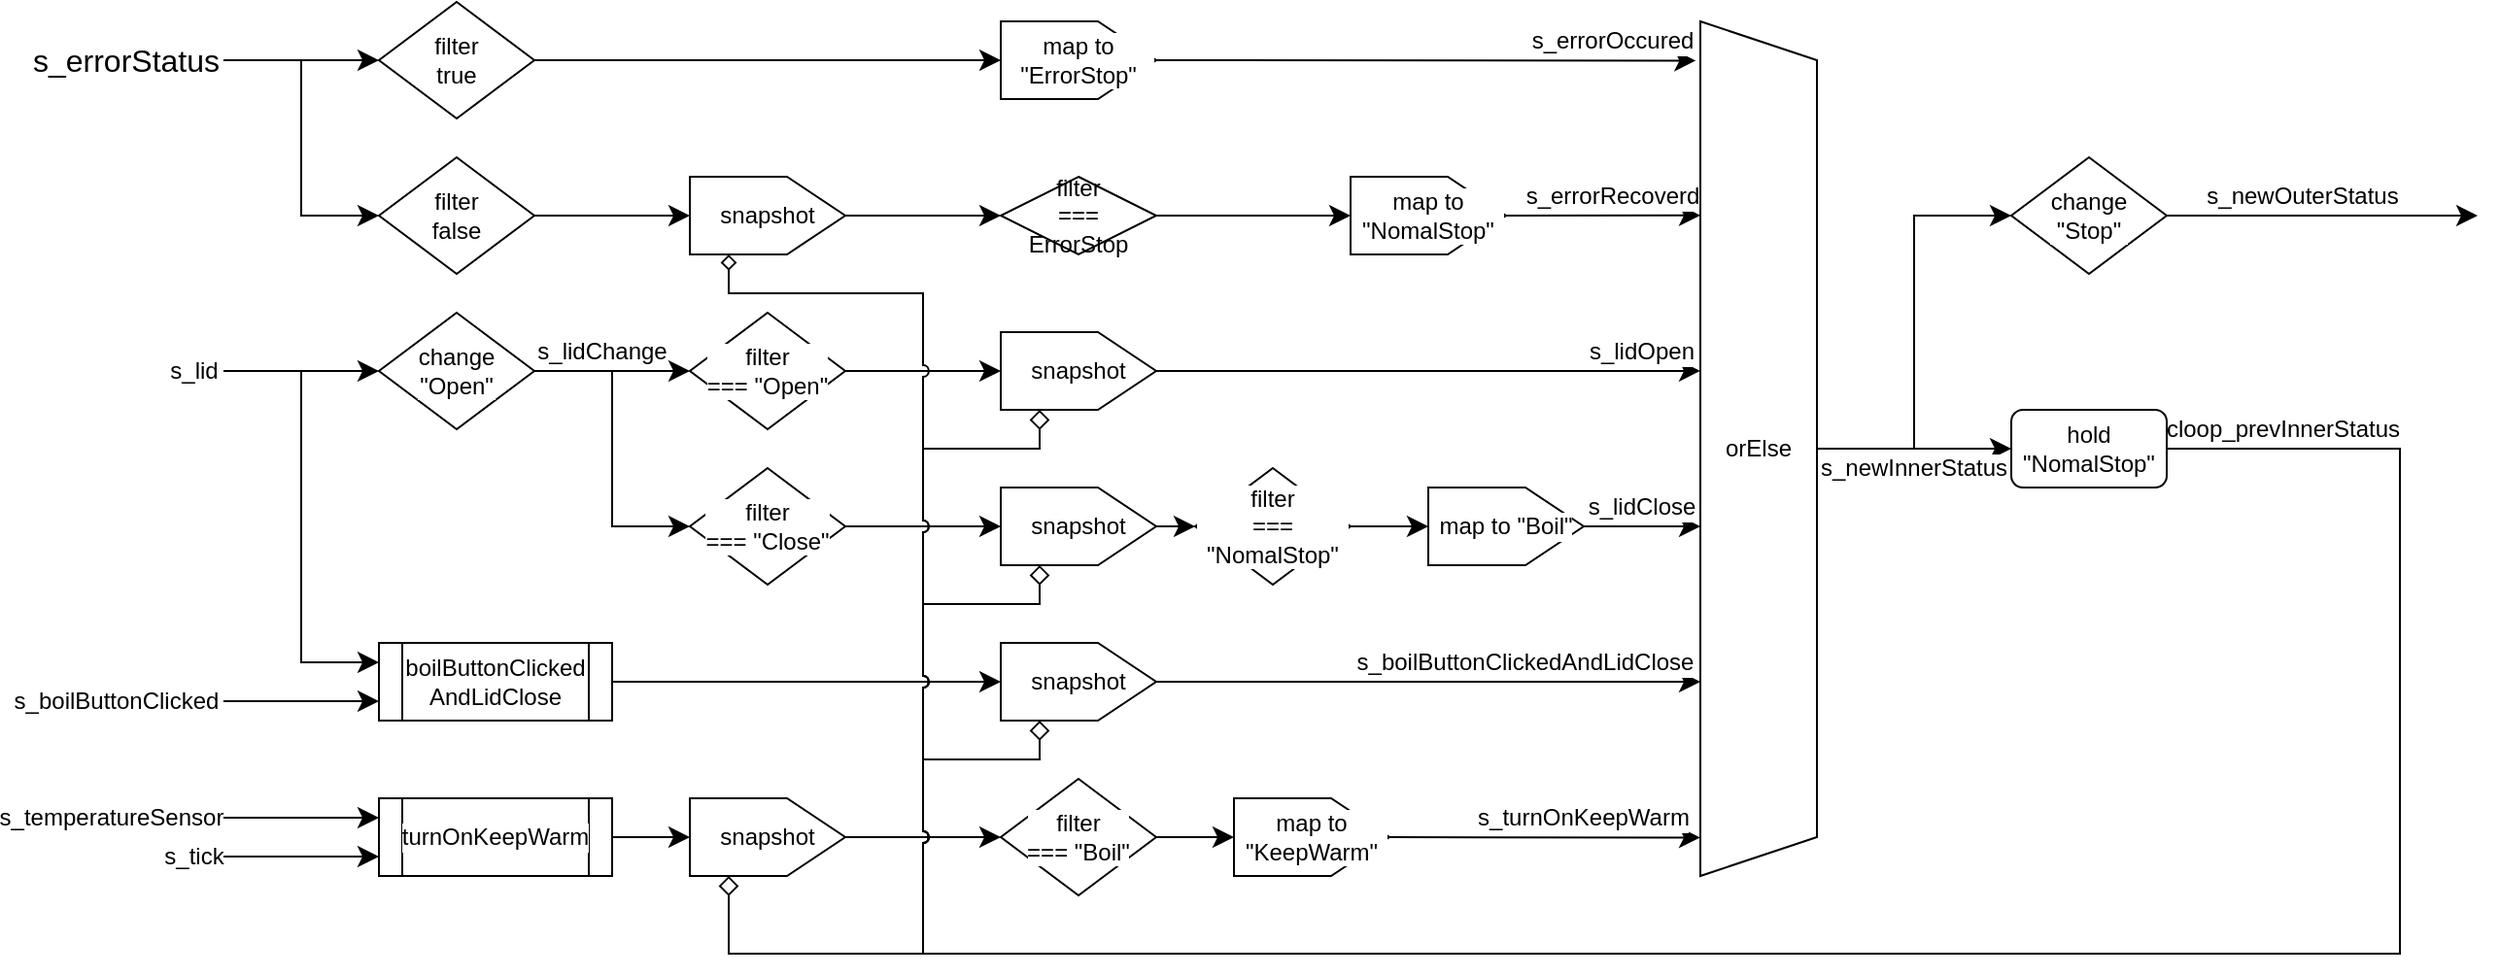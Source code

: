 <mxfile version="24.7.8">
  <diagram id="bthfR-QZZWKckr_qiz-K" name="ページ1">
    <mxGraphModel dx="934" dy="540" grid="1" gridSize="10" guides="1" tooltips="1" connect="1" arrows="1" fold="1" page="0" pageScale="1" pageWidth="827" pageHeight="1169" math="0" shadow="0">
      <root>
        <mxCell id="0" />
        <mxCell id="1" parent="0" />
        <mxCell id="_3cN7PDQA2UiOsI0GqxQ-3" style="edgeStyle=none;curved=0;rounded=0;orthogonalLoop=1;jettySize=auto;html=1;entryX=0;entryY=0.5;entryDx=0;entryDy=0;fontSize=12;startSize=8;endSize=8;jumpStyle=arc;" parent="1" source="_3cN7PDQA2UiOsI0GqxQ-1" target="_3cN7PDQA2UiOsI0GqxQ-2" edge="1">
          <mxGeometry relative="1" as="geometry" />
        </mxCell>
        <mxCell id="_3cN7PDQA2UiOsI0GqxQ-10" style="edgeStyle=none;shape=connector;curved=0;rounded=0;jumpStyle=arc;orthogonalLoop=1;jettySize=auto;html=1;entryX=0;entryY=0.5;entryDx=0;entryDy=0;strokeColor=default;align=center;verticalAlign=middle;fontFamily=Helvetica;fontSize=12;fontColor=default;labelBackgroundColor=default;startSize=8;endArrow=classic;endSize=8;" parent="1" source="_3cN7PDQA2UiOsI0GqxQ-1" target="_3cN7PDQA2UiOsI0GqxQ-9" edge="1">
          <mxGeometry relative="1" as="geometry">
            <Array as="points">
              <mxPoint x="160" y="140" />
              <mxPoint x="160" y="220" />
            </Array>
          </mxGeometry>
        </mxCell>
        <mxCell id="_3cN7PDQA2UiOsI0GqxQ-1" value="s_errorStatus" style="text;html=1;align=center;verticalAlign=middle;whiteSpace=wrap;rounded=0;fontSize=16;" parent="1" vertex="1">
          <mxGeometry x="20" y="130" width="100" height="20" as="geometry" />
        </mxCell>
        <mxCell id="_3cN7PDQA2UiOsI0GqxQ-5" style="edgeStyle=none;shape=connector;curved=0;rounded=0;jumpStyle=arc;orthogonalLoop=1;jettySize=auto;html=1;entryX=0.5;entryY=0;entryDx=0;entryDy=0;strokeColor=default;align=center;verticalAlign=middle;fontFamily=Helvetica;fontSize=12;fontColor=default;labelBackgroundColor=default;startSize=8;endArrow=classic;endSize=8;" parent="1" source="_3cN7PDQA2UiOsI0GqxQ-2" target="_3cN7PDQA2UiOsI0GqxQ-4" edge="1">
          <mxGeometry relative="1" as="geometry" />
        </mxCell>
        <mxCell id="_3cN7PDQA2UiOsI0GqxQ-2" value="filter&lt;div&gt;true&lt;/div&gt;" style="rhombus;whiteSpace=wrap;html=1;" parent="1" vertex="1">
          <mxGeometry x="200" y="110" width="80" height="60" as="geometry" />
        </mxCell>
        <mxCell id="_3cN7PDQA2UiOsI0GqxQ-7" style="edgeStyle=none;shape=connector;curved=0;rounded=0;jumpStyle=arc;orthogonalLoop=1;jettySize=auto;html=1;strokeColor=default;align=center;verticalAlign=middle;fontFamily=Helvetica;fontSize=12;fontColor=default;labelBackgroundColor=default;startSize=8;endArrow=classic;endSize=8;entryX=0.046;entryY=1.039;entryDx=0;entryDy=0;entryPerimeter=0;" parent="1" source="_3cN7PDQA2UiOsI0GqxQ-4" target="_3cN7PDQA2UiOsI0GqxQ-56" edge="1">
          <mxGeometry relative="1" as="geometry">
            <mxPoint x="870.741" y="140" as="targetPoint" />
          </mxGeometry>
        </mxCell>
        <mxCell id="_3cN7PDQA2UiOsI0GqxQ-4" value="map to &quot;ErrorStop&quot;" style="shape=offPageConnector;whiteSpace=wrap;html=1;fontFamily=Helvetica;fontSize=12;fontColor=default;labelBackgroundColor=default;direction=north;" parent="1" vertex="1">
          <mxGeometry x="520" y="120" width="80" height="40" as="geometry" />
        </mxCell>
        <mxCell id="_3cN7PDQA2UiOsI0GqxQ-6" value="s_errorOccured" style="text;html=1;align=center;verticalAlign=middle;whiteSpace=wrap;rounded=0;fontSize=12;fontFamily=Helvetica;fontColor=default;labelBackgroundColor=default;" parent="1" vertex="1">
          <mxGeometry x="790" y="120" width="90" height="20" as="geometry" />
        </mxCell>
        <mxCell id="_3cN7PDQA2UiOsI0GqxQ-12" style="edgeStyle=none;shape=connector;curved=0;rounded=0;jumpStyle=arc;orthogonalLoop=1;jettySize=auto;html=1;entryX=0.5;entryY=0;entryDx=0;entryDy=0;strokeColor=default;align=center;verticalAlign=middle;fontFamily=Helvetica;fontSize=12;fontColor=default;labelBackgroundColor=default;startSize=8;endArrow=classic;endSize=8;" parent="1" source="_3cN7PDQA2UiOsI0GqxQ-9" target="_3cN7PDQA2UiOsI0GqxQ-11" edge="1">
          <mxGeometry relative="1" as="geometry" />
        </mxCell>
        <mxCell id="_3cN7PDQA2UiOsI0GqxQ-9" value="filter&lt;div&gt;false&lt;/div&gt;" style="rhombus;whiteSpace=wrap;html=1;fontFamily=Helvetica;fontSize=12;fontColor=default;labelBackgroundColor=default;" parent="1" vertex="1">
          <mxGeometry x="200" y="190" width="80" height="60" as="geometry" />
        </mxCell>
        <mxCell id="_3cN7PDQA2UiOsI0GqxQ-14" style="edgeStyle=none;shape=connector;curved=0;rounded=0;jumpStyle=arc;orthogonalLoop=1;jettySize=auto;html=1;entryX=0;entryY=0.5;entryDx=0;entryDy=0;strokeColor=default;align=center;verticalAlign=middle;fontFamily=Helvetica;fontSize=12;fontColor=default;labelBackgroundColor=default;startSize=8;endArrow=classic;endSize=8;" parent="1" source="_3cN7PDQA2UiOsI0GqxQ-11" target="_3cN7PDQA2UiOsI0GqxQ-13" edge="1">
          <mxGeometry relative="1" as="geometry" />
        </mxCell>
        <mxCell id="_3cN7PDQA2UiOsI0GqxQ-11" value="snapshot" style="shape=offPageConnector;whiteSpace=wrap;html=1;fontFamily=Helvetica;fontSize=12;fontColor=default;labelBackgroundColor=default;direction=north;" parent="1" vertex="1">
          <mxGeometry x="360" y="200" width="80" height="40" as="geometry" />
        </mxCell>
        <mxCell id="_3cN7PDQA2UiOsI0GqxQ-16" style="edgeStyle=none;shape=connector;curved=0;rounded=0;jumpStyle=arc;orthogonalLoop=1;jettySize=auto;html=1;entryX=0.5;entryY=0;entryDx=0;entryDy=0;strokeColor=default;align=center;verticalAlign=middle;fontFamily=Helvetica;fontSize=12;fontColor=default;labelBackgroundColor=default;startSize=8;endArrow=classic;endSize=8;" parent="1" source="_3cN7PDQA2UiOsI0GqxQ-13" target="_3cN7PDQA2UiOsI0GqxQ-15" edge="1">
          <mxGeometry relative="1" as="geometry" />
        </mxCell>
        <mxCell id="_3cN7PDQA2UiOsI0GqxQ-13" value="filter&lt;div&gt;===&lt;div&gt;ErrorStop&lt;/div&gt;&lt;/div&gt;" style="rhombus;whiteSpace=wrap;html=1;" parent="1" vertex="1">
          <mxGeometry x="520" y="200" width="80" height="40" as="geometry" />
        </mxCell>
        <mxCell id="_3cN7PDQA2UiOsI0GqxQ-18" style="edgeStyle=none;shape=connector;curved=0;rounded=0;jumpStyle=arc;orthogonalLoop=1;jettySize=auto;html=1;strokeColor=default;align=center;verticalAlign=middle;fontFamily=Helvetica;fontSize=12;fontColor=default;labelBackgroundColor=default;startSize=8;endArrow=classic;endSize=8;entryX=0.227;entryY=1;entryDx=0;entryDy=0;entryPerimeter=0;" parent="1" source="_3cN7PDQA2UiOsI0GqxQ-15" target="_3cN7PDQA2UiOsI0GqxQ-56" edge="1">
          <mxGeometry relative="1" as="geometry">
            <mxPoint x="870" y="220" as="targetPoint" />
          </mxGeometry>
        </mxCell>
        <mxCell id="_3cN7PDQA2UiOsI0GqxQ-15" value="map to &quot;NomalStop&quot;" style="shape=offPageConnector;whiteSpace=wrap;html=1;fontFamily=Helvetica;fontSize=12;fontColor=default;labelBackgroundColor=default;direction=north;" parent="1" vertex="1">
          <mxGeometry x="700" y="200" width="80" height="40" as="geometry" />
        </mxCell>
        <mxCell id="_3cN7PDQA2UiOsI0GqxQ-17" value="s_errorRecoverd" style="text;html=1;align=center;verticalAlign=middle;whiteSpace=wrap;rounded=0;fontSize=12;fontFamily=Helvetica;fontColor=default;labelBackgroundColor=default;" parent="1" vertex="1">
          <mxGeometry x="790" y="200" width="90" height="20" as="geometry" />
        </mxCell>
        <mxCell id="_3cN7PDQA2UiOsI0GqxQ-22" style="edgeStyle=none;shape=connector;curved=0;rounded=0;jumpStyle=arc;orthogonalLoop=1;jettySize=auto;html=1;entryX=0;entryY=0.5;entryDx=0;entryDy=0;strokeColor=default;align=center;verticalAlign=middle;fontFamily=Helvetica;fontSize=12;fontColor=default;labelBackgroundColor=default;startSize=8;endArrow=classic;endSize=8;" parent="1" source="_3cN7PDQA2UiOsI0GqxQ-19" target="_3cN7PDQA2UiOsI0GqxQ-21" edge="1">
          <mxGeometry relative="1" as="geometry" />
        </mxCell>
        <mxCell id="_3cN7PDQA2UiOsI0GqxQ-41" style="edgeStyle=none;shape=connector;curved=0;rounded=0;jumpStyle=arc;orthogonalLoop=1;jettySize=auto;html=1;entryX=0;entryY=0.25;entryDx=0;entryDy=0;strokeColor=default;align=center;verticalAlign=middle;fontFamily=Helvetica;fontSize=12;fontColor=default;labelBackgroundColor=default;startSize=8;endArrow=classic;endSize=8;" parent="1" source="_3cN7PDQA2UiOsI0GqxQ-19" target="_3cN7PDQA2UiOsI0GqxQ-38" edge="1">
          <mxGeometry relative="1" as="geometry">
            <Array as="points">
              <mxPoint x="160" y="300" />
              <mxPoint x="160" y="450" />
            </Array>
          </mxGeometry>
        </mxCell>
        <mxCell id="_3cN7PDQA2UiOsI0GqxQ-19" value="s_lid" style="text;html=1;align=center;verticalAlign=middle;whiteSpace=wrap;rounded=0;fontSize=12;fontFamily=Helvetica;fontColor=default;labelBackgroundColor=default;" parent="1" vertex="1">
          <mxGeometry x="90" y="290" width="30" height="20" as="geometry" />
        </mxCell>
        <mxCell id="_3cN7PDQA2UiOsI0GqxQ-24" style="edgeStyle=none;shape=connector;curved=0;rounded=0;jumpStyle=arc;orthogonalLoop=1;jettySize=auto;html=1;exitX=1;exitY=0.5;exitDx=0;exitDy=0;strokeColor=default;align=center;verticalAlign=middle;fontFamily=Helvetica;fontSize=12;fontColor=default;labelBackgroundColor=default;startSize=8;endArrow=classic;endSize=8;entryX=0;entryY=0.5;entryDx=0;entryDy=0;" parent="1" source="_3cN7PDQA2UiOsI0GqxQ-21" target="_3cN7PDQA2UiOsI0GqxQ-25" edge="1">
          <mxGeometry relative="1" as="geometry">
            <mxPoint x="360" y="300" as="targetPoint" />
          </mxGeometry>
        </mxCell>
        <mxCell id="_3cN7PDQA2UiOsI0GqxQ-31" style="edgeStyle=none;shape=connector;curved=0;rounded=0;jumpStyle=arc;orthogonalLoop=1;jettySize=auto;html=1;entryX=0;entryY=0.5;entryDx=0;entryDy=0;strokeColor=default;align=center;verticalAlign=middle;fontFamily=Helvetica;fontSize=12;fontColor=default;labelBackgroundColor=default;startSize=8;endArrow=classic;endSize=8;" parent="1" source="_3cN7PDQA2UiOsI0GqxQ-21" target="_3cN7PDQA2UiOsI0GqxQ-30" edge="1">
          <mxGeometry relative="1" as="geometry">
            <Array as="points">
              <mxPoint x="320" y="300" />
              <mxPoint x="320" y="380" />
            </Array>
          </mxGeometry>
        </mxCell>
        <mxCell id="_3cN7PDQA2UiOsI0GqxQ-21" value="change&lt;div&gt;&quot;Open&quot;&lt;/div&gt;" style="rhombus;whiteSpace=wrap;html=1;fontFamily=Helvetica;fontSize=12;fontColor=default;labelBackgroundColor=default;" parent="1" vertex="1">
          <mxGeometry x="200" y="270" width="80" height="60" as="geometry" />
        </mxCell>
        <mxCell id="_3cN7PDQA2UiOsI0GqxQ-23" value="s_lidChange" style="text;html=1;align=center;verticalAlign=middle;whiteSpace=wrap;rounded=0;fontSize=12;fontFamily=Helvetica;fontColor=default;labelBackgroundColor=default;" parent="1" vertex="1">
          <mxGeometry x="280" y="280" width="70" height="20" as="geometry" />
        </mxCell>
        <mxCell id="_3cN7PDQA2UiOsI0GqxQ-28" style="edgeStyle=none;shape=connector;curved=0;rounded=0;jumpStyle=arc;orthogonalLoop=1;jettySize=auto;html=1;exitX=1;exitY=0.5;exitDx=0;exitDy=0;entryX=0.5;entryY=0;entryDx=0;entryDy=0;strokeColor=default;align=center;verticalAlign=middle;fontFamily=Helvetica;fontSize=12;fontColor=default;labelBackgroundColor=default;startSize=8;endArrow=classic;endSize=8;" parent="1" source="_3cN7PDQA2UiOsI0GqxQ-25" target="_3cN7PDQA2UiOsI0GqxQ-26" edge="1">
          <mxGeometry relative="1" as="geometry" />
        </mxCell>
        <mxCell id="_3cN7PDQA2UiOsI0GqxQ-25" value="filter&lt;div&gt;=== &quot;Open&quot;&lt;/div&gt;" style="rhombus;whiteSpace=wrap;html=1;fontFamily=Helvetica;fontSize=12;fontColor=default;labelBackgroundColor=default;" parent="1" vertex="1">
          <mxGeometry x="360" y="270" width="80" height="60" as="geometry" />
        </mxCell>
        <mxCell id="_3cN7PDQA2UiOsI0GqxQ-29" style="edgeStyle=none;shape=connector;curved=0;rounded=0;jumpStyle=arc;orthogonalLoop=1;jettySize=auto;html=1;exitX=0.5;exitY=1;exitDx=0;exitDy=0;strokeColor=default;align=center;verticalAlign=middle;fontFamily=Helvetica;fontSize=12;fontColor=default;labelBackgroundColor=default;startSize=8;endArrow=classic;endSize=8;entryX=0.409;entryY=1;entryDx=0;entryDy=0;entryPerimeter=0;" parent="1" source="_3cN7PDQA2UiOsI0GqxQ-26" target="_3cN7PDQA2UiOsI0GqxQ-56" edge="1">
          <mxGeometry relative="1" as="geometry">
            <mxPoint x="870" y="300" as="targetPoint" />
          </mxGeometry>
        </mxCell>
        <mxCell id="_3cN7PDQA2UiOsI0GqxQ-26" value="snapshot" style="shape=offPageConnector;whiteSpace=wrap;html=1;fontFamily=Helvetica;fontSize=12;fontColor=default;labelBackgroundColor=default;direction=north;" parent="1" vertex="1">
          <mxGeometry x="520" y="280" width="80" height="40" as="geometry" />
        </mxCell>
        <mxCell id="_3cN7PDQA2UiOsI0GqxQ-27" value="s_lidOpen" style="text;html=1;align=center;verticalAlign=middle;whiteSpace=wrap;rounded=0;fontSize=12;fontFamily=Helvetica;fontColor=default;labelBackgroundColor=default;" parent="1" vertex="1">
          <mxGeometry x="820" y="280" width="60" height="20" as="geometry" />
        </mxCell>
        <mxCell id="_3cN7PDQA2UiOsI0GqxQ-33" style="edgeStyle=none;shape=connector;curved=0;rounded=0;jumpStyle=arc;orthogonalLoop=1;jettySize=auto;html=1;entryX=0.5;entryY=0;entryDx=0;entryDy=0;strokeColor=default;align=center;verticalAlign=middle;fontFamily=Helvetica;fontSize=12;fontColor=default;labelBackgroundColor=default;startSize=8;endArrow=classic;endSize=8;" parent="1" source="_3cN7PDQA2UiOsI0GqxQ-30" target="_3cN7PDQA2UiOsI0GqxQ-32" edge="1">
          <mxGeometry relative="1" as="geometry" />
        </mxCell>
        <mxCell id="_3cN7PDQA2UiOsI0GqxQ-30" value="filter&lt;div&gt;=== &quot;Close&quot;&lt;/div&gt;" style="rhombus;whiteSpace=wrap;html=1;fontFamily=Helvetica;fontSize=12;fontColor=default;labelBackgroundColor=default;" parent="1" vertex="1">
          <mxGeometry x="360" y="350" width="80" height="60" as="geometry" />
        </mxCell>
        <mxCell id="_3cN7PDQA2UiOsI0GqxQ-35" style="edgeStyle=none;shape=connector;curved=0;rounded=0;jumpStyle=arc;orthogonalLoop=1;jettySize=auto;html=1;entryX=0;entryY=0.5;entryDx=0;entryDy=0;strokeColor=default;align=center;verticalAlign=middle;fontFamily=Helvetica;fontSize=12;fontColor=default;labelBackgroundColor=default;startSize=8;endArrow=classic;endSize=8;" parent="1" source="_3cN7PDQA2UiOsI0GqxQ-32" target="_3cN7PDQA2UiOsI0GqxQ-34" edge="1">
          <mxGeometry relative="1" as="geometry" />
        </mxCell>
        <mxCell id="_3cN7PDQA2UiOsI0GqxQ-32" value="snapshot" style="shape=offPageConnector;whiteSpace=wrap;html=1;fontFamily=Helvetica;fontSize=12;fontColor=default;labelBackgroundColor=default;direction=north;" parent="1" vertex="1">
          <mxGeometry x="520" y="360" width="80" height="40" as="geometry" />
        </mxCell>
        <mxCell id="_3cN7PDQA2UiOsI0GqxQ-37" style="edgeStyle=none;shape=connector;curved=0;rounded=0;jumpStyle=arc;orthogonalLoop=1;jettySize=auto;html=1;entryX=0.5;entryY=0;entryDx=0;entryDy=0;strokeColor=default;align=center;verticalAlign=middle;fontFamily=Helvetica;fontSize=12;fontColor=default;labelBackgroundColor=default;startSize=8;endArrow=classic;endSize=8;" parent="1" source="_3cN7PDQA2UiOsI0GqxQ-34" target="_3cN7PDQA2UiOsI0GqxQ-36" edge="1">
          <mxGeometry relative="1" as="geometry" />
        </mxCell>
        <mxCell id="_3cN7PDQA2UiOsI0GqxQ-34" value="filter&lt;div&gt;=== &quot;NomalStop&quot;&lt;/div&gt;" style="rhombus;whiteSpace=wrap;html=1;fontFamily=Helvetica;fontSize=12;fontColor=default;labelBackgroundColor=default;" parent="1" vertex="1">
          <mxGeometry x="620" y="350" width="80" height="60" as="geometry" />
        </mxCell>
        <mxCell id="_3cN7PDQA2UiOsI0GqxQ-57" style="edgeStyle=none;shape=connector;curved=0;rounded=0;jumpStyle=arc;orthogonalLoop=1;jettySize=auto;html=1;strokeColor=default;align=center;verticalAlign=middle;fontFamily=Helvetica;fontSize=12;fontColor=default;labelBackgroundColor=default;startSize=8;endArrow=classic;endSize=8;entryX=0.591;entryY=1;entryDx=0;entryDy=0;entryPerimeter=0;" parent="1" source="_3cN7PDQA2UiOsI0GqxQ-36" target="_3cN7PDQA2UiOsI0GqxQ-56" edge="1">
          <mxGeometry relative="1" as="geometry">
            <mxPoint x="870" y="380" as="targetPoint" />
          </mxGeometry>
        </mxCell>
        <mxCell id="_3cN7PDQA2UiOsI0GqxQ-36" value="map to &quot;Boil&quot;" style="shape=offPageConnector;whiteSpace=wrap;html=1;fontFamily=Helvetica;fontSize=12;fontColor=default;labelBackgroundColor=default;direction=north;" parent="1" vertex="1">
          <mxGeometry x="740" y="360" width="80" height="40" as="geometry" />
        </mxCell>
        <mxCell id="_3cN7PDQA2UiOsI0GqxQ-43" style="edgeStyle=none;shape=connector;curved=0;rounded=0;jumpStyle=arc;orthogonalLoop=1;jettySize=auto;html=1;strokeColor=default;align=center;verticalAlign=middle;fontFamily=Helvetica;fontSize=12;fontColor=default;labelBackgroundColor=default;startSize=8;endArrow=classic;endSize=8;" parent="1" source="_3cN7PDQA2UiOsI0GqxQ-38" target="_3cN7PDQA2UiOsI0GqxQ-42" edge="1">
          <mxGeometry relative="1" as="geometry" />
        </mxCell>
        <mxCell id="_3cN7PDQA2UiOsI0GqxQ-38" value="boilButtonClicked&lt;div&gt;AndLidClose&lt;/div&gt;" style="shape=process;whiteSpace=wrap;html=1;backgroundOutline=1;fontFamily=Helvetica;fontSize=12;fontColor=default;labelBackgroundColor=default;" parent="1" vertex="1">
          <mxGeometry x="200" y="440" width="120" height="40" as="geometry" />
        </mxCell>
        <mxCell id="_3cN7PDQA2UiOsI0GqxQ-40" style="edgeStyle=none;shape=connector;curved=0;rounded=0;jumpStyle=arc;orthogonalLoop=1;jettySize=auto;html=1;entryX=0;entryY=0.75;entryDx=0;entryDy=0;strokeColor=default;align=center;verticalAlign=middle;fontFamily=Helvetica;fontSize=12;fontColor=default;labelBackgroundColor=default;startSize=8;endArrow=classic;endSize=8;" parent="1" source="_3cN7PDQA2UiOsI0GqxQ-39" target="_3cN7PDQA2UiOsI0GqxQ-38" edge="1">
          <mxGeometry relative="1" as="geometry" />
        </mxCell>
        <mxCell id="_3cN7PDQA2UiOsI0GqxQ-39" value="s_boilButtonClicked" style="text;html=1;align=center;verticalAlign=middle;whiteSpace=wrap;rounded=0;fontSize=12;fontFamily=Helvetica;fontColor=default;labelBackgroundColor=default;" parent="1" vertex="1">
          <mxGeometry x="10" y="460" width="110" height="20" as="geometry" />
        </mxCell>
        <mxCell id="_3cN7PDQA2UiOsI0GqxQ-59" style="edgeStyle=none;shape=connector;curved=0;rounded=0;jumpStyle=arc;orthogonalLoop=1;jettySize=auto;html=1;exitX=0.5;exitY=1;exitDx=0;exitDy=0;strokeColor=default;align=center;verticalAlign=middle;fontFamily=Helvetica;fontSize=12;fontColor=default;labelBackgroundColor=default;startSize=8;endArrow=classic;endSize=8;" parent="1" source="_3cN7PDQA2UiOsI0GqxQ-42" edge="1">
          <mxGeometry relative="1" as="geometry">
            <mxPoint x="880" y="460" as="targetPoint" />
          </mxGeometry>
        </mxCell>
        <mxCell id="_3cN7PDQA2UiOsI0GqxQ-42" value="snapshot" style="shape=offPageConnector;whiteSpace=wrap;html=1;fontFamily=Helvetica;fontSize=12;fontColor=default;labelBackgroundColor=default;direction=north;" parent="1" vertex="1">
          <mxGeometry x="520" y="440" width="80" height="40" as="geometry" />
        </mxCell>
        <mxCell id="_3cN7PDQA2UiOsI0GqxQ-51" style="edgeStyle=none;shape=connector;curved=0;rounded=0;jumpStyle=arc;orthogonalLoop=1;jettySize=auto;html=1;entryX=0.5;entryY=0;entryDx=0;entryDy=0;strokeColor=default;align=center;verticalAlign=middle;fontFamily=Helvetica;fontSize=12;fontColor=default;labelBackgroundColor=default;startSize=8;endArrow=classic;endSize=8;" parent="1" source="_3cN7PDQA2UiOsI0GqxQ-44" target="_3cN7PDQA2UiOsI0GqxQ-49" edge="1">
          <mxGeometry relative="1" as="geometry" />
        </mxCell>
        <mxCell id="_3cN7PDQA2UiOsI0GqxQ-44" value="turnOnKeepWarm" style="shape=process;whiteSpace=wrap;html=1;backgroundOutline=1;fontFamily=Helvetica;fontSize=12;fontColor=default;labelBackgroundColor=default;" parent="1" vertex="1">
          <mxGeometry x="200" y="520" width="120" height="40" as="geometry" />
        </mxCell>
        <mxCell id="_3cN7PDQA2UiOsI0GqxQ-47" style="edgeStyle=none;shape=connector;curved=0;rounded=0;jumpStyle=arc;orthogonalLoop=1;jettySize=auto;html=1;entryX=0;entryY=0.25;entryDx=0;entryDy=0;strokeColor=default;align=center;verticalAlign=middle;fontFamily=Helvetica;fontSize=12;fontColor=default;labelBackgroundColor=default;startSize=8;endArrow=classic;endSize=8;" parent="1" source="_3cN7PDQA2UiOsI0GqxQ-45" target="_3cN7PDQA2UiOsI0GqxQ-44" edge="1">
          <mxGeometry relative="1" as="geometry" />
        </mxCell>
        <mxCell id="_3cN7PDQA2UiOsI0GqxQ-45" value="s_temperatureSensor" style="text;html=1;align=center;verticalAlign=middle;whiteSpace=wrap;rounded=0;fontSize=12;fontFamily=Helvetica;fontColor=default;labelBackgroundColor=default;" parent="1" vertex="1">
          <mxGeometry x="5" y="520" width="115" height="20" as="geometry" />
        </mxCell>
        <mxCell id="_3cN7PDQA2UiOsI0GqxQ-48" style="edgeStyle=none;shape=connector;curved=0;rounded=0;jumpStyle=arc;orthogonalLoop=1;jettySize=auto;html=1;entryX=0;entryY=0.75;entryDx=0;entryDy=0;strokeColor=default;align=center;verticalAlign=middle;fontFamily=Helvetica;fontSize=12;fontColor=default;labelBackgroundColor=default;startSize=8;endArrow=classic;endSize=8;" parent="1" source="_3cN7PDQA2UiOsI0GqxQ-46" target="_3cN7PDQA2UiOsI0GqxQ-44" edge="1">
          <mxGeometry relative="1" as="geometry" />
        </mxCell>
        <mxCell id="_3cN7PDQA2UiOsI0GqxQ-46" value="s_tick" style="text;html=1;align=center;verticalAlign=middle;whiteSpace=wrap;rounded=0;fontSize=12;fontFamily=Helvetica;fontColor=default;labelBackgroundColor=default;" parent="1" vertex="1">
          <mxGeometry x="90" y="540" width="30" height="20" as="geometry" />
        </mxCell>
        <mxCell id="_3cN7PDQA2UiOsI0GqxQ-53" style="edgeStyle=none;shape=connector;curved=0;rounded=0;jumpStyle=arc;orthogonalLoop=1;jettySize=auto;html=1;entryX=0;entryY=0.5;entryDx=0;entryDy=0;strokeColor=default;align=center;verticalAlign=middle;fontFamily=Helvetica;fontSize=12;fontColor=default;labelBackgroundColor=default;startSize=8;endArrow=classic;endSize=8;" parent="1" source="_3cN7PDQA2UiOsI0GqxQ-49" target="_3cN7PDQA2UiOsI0GqxQ-52" edge="1">
          <mxGeometry relative="1" as="geometry" />
        </mxCell>
        <mxCell id="_3cN7PDQA2UiOsI0GqxQ-49" value="snapshot" style="shape=offPageConnector;whiteSpace=wrap;html=1;fontFamily=Helvetica;fontSize=12;fontColor=default;labelBackgroundColor=default;direction=north;" parent="1" vertex="1">
          <mxGeometry x="360" y="520" width="80" height="40" as="geometry" />
        </mxCell>
        <mxCell id="_3cN7PDQA2UiOsI0GqxQ-55" style="edgeStyle=none;shape=connector;curved=0;rounded=0;jumpStyle=arc;orthogonalLoop=1;jettySize=auto;html=1;entryX=0.5;entryY=0;entryDx=0;entryDy=0;strokeColor=default;align=center;verticalAlign=middle;fontFamily=Helvetica;fontSize=12;fontColor=default;labelBackgroundColor=default;startSize=8;endArrow=classic;endSize=8;" parent="1" source="_3cN7PDQA2UiOsI0GqxQ-52" target="_3cN7PDQA2UiOsI0GqxQ-54" edge="1">
          <mxGeometry relative="1" as="geometry" />
        </mxCell>
        <mxCell id="_3cN7PDQA2UiOsI0GqxQ-52" value="filter&lt;div&gt;=== &quot;Boil&quot;&lt;/div&gt;" style="rhombus;whiteSpace=wrap;html=1;fontFamily=Helvetica;fontSize=12;fontColor=default;labelBackgroundColor=default;" parent="1" vertex="1">
          <mxGeometry x="520" y="510" width="80" height="60" as="geometry" />
        </mxCell>
        <mxCell id="_3cN7PDQA2UiOsI0GqxQ-58" style="edgeStyle=none;shape=connector;curved=0;rounded=0;jumpStyle=arc;orthogonalLoop=1;jettySize=auto;html=1;strokeColor=default;align=center;verticalAlign=middle;fontFamily=Helvetica;fontSize=12;fontColor=default;labelBackgroundColor=default;startSize=8;endArrow=classic;endSize=8;entryX=0.955;entryY=1;entryDx=0;entryDy=0;entryPerimeter=0;" parent="1" source="_3cN7PDQA2UiOsI0GqxQ-54" target="_3cN7PDQA2UiOsI0GqxQ-56" edge="1">
          <mxGeometry relative="1" as="geometry">
            <mxPoint x="870" y="540" as="targetPoint" />
          </mxGeometry>
        </mxCell>
        <mxCell id="_3cN7PDQA2UiOsI0GqxQ-54" value="map to &quot;KeepWarm&quot;" style="shape=offPageConnector;whiteSpace=wrap;html=1;fontFamily=Helvetica;fontSize=12;fontColor=default;labelBackgroundColor=default;direction=north;" parent="1" vertex="1">
          <mxGeometry x="640" y="520" width="80" height="40" as="geometry" />
        </mxCell>
        <mxCell id="_3cN7PDQA2UiOsI0GqxQ-62" style="edgeStyle=none;shape=connector;curved=0;rounded=0;jumpStyle=arc;orthogonalLoop=1;jettySize=auto;html=1;strokeColor=default;align=center;verticalAlign=middle;fontFamily=Helvetica;fontSize=12;fontColor=default;labelBackgroundColor=default;startSize=8;endArrow=classic;endSize=8;entryX=0;entryY=0.5;entryDx=0;entryDy=0;" parent="1" source="_3cN7PDQA2UiOsI0GqxQ-56" target="_3cN7PDQA2UiOsI0GqxQ-65" edge="1">
          <mxGeometry relative="1" as="geometry">
            <mxPoint x="1000" y="340" as="targetPoint" />
          </mxGeometry>
        </mxCell>
        <mxCell id="_3cN7PDQA2UiOsI0GqxQ-73" style="edgeStyle=none;shape=connector;curved=0;rounded=0;jumpStyle=arc;orthogonalLoop=1;jettySize=auto;html=1;exitX=0.5;exitY=0;exitDx=0;exitDy=0;entryX=0;entryY=0.5;entryDx=0;entryDy=0;strokeColor=default;align=center;verticalAlign=middle;fontFamily=Helvetica;fontSize=12;fontColor=default;labelBackgroundColor=default;startSize=8;endArrow=classic;endSize=8;" parent="1" source="_3cN7PDQA2UiOsI0GqxQ-56" target="_3cN7PDQA2UiOsI0GqxQ-72" edge="1">
          <mxGeometry relative="1" as="geometry">
            <Array as="points">
              <mxPoint x="990" y="340" />
              <mxPoint x="990" y="220" />
            </Array>
          </mxGeometry>
        </mxCell>
        <mxCell id="_3cN7PDQA2UiOsI0GqxQ-56" value="orElse" style="shape=trapezoid;perimeter=trapezoidPerimeter;whiteSpace=wrap;html=1;fixedSize=1;fontFamily=Helvetica;fontSize=12;fontColor=default;labelBackgroundColor=default;direction=south;" parent="1" vertex="1">
          <mxGeometry x="880" y="120" width="60" height="440" as="geometry" />
        </mxCell>
        <mxCell id="_3cN7PDQA2UiOsI0GqxQ-60" value="s_turnOnKeepWarm" style="text;html=1;align=center;verticalAlign=middle;whiteSpace=wrap;rounded=0;fontSize=12;fontFamily=Helvetica;fontColor=default;labelBackgroundColor=default;" parent="1" vertex="1">
          <mxGeometry x="760" y="520" width="120" height="20" as="geometry" />
        </mxCell>
        <mxCell id="_3cN7PDQA2UiOsI0GqxQ-61" value="s_boilButtonClickedAndLidClose" style="text;html=1;align=center;verticalAlign=middle;whiteSpace=wrap;rounded=0;fontSize=12;fontFamily=Helvetica;fontColor=default;labelBackgroundColor=default;" parent="1" vertex="1">
          <mxGeometry x="700" y="440" width="180" height="20" as="geometry" />
        </mxCell>
        <mxCell id="_3cN7PDQA2UiOsI0GqxQ-64" value="cloop_prevInnerStatus" style="text;html=1;align=center;verticalAlign=middle;whiteSpace=wrap;rounded=0;fontSize=12;fontFamily=Helvetica;fontColor=default;labelBackgroundColor=default;" parent="1" vertex="1">
          <mxGeometry x="1120" y="320" width="120" height="20" as="geometry" />
        </mxCell>
        <mxCell id="_3cN7PDQA2UiOsI0GqxQ-66" style="edgeStyle=none;shape=connector;curved=0;rounded=0;jumpStyle=arc;orthogonalLoop=1;jettySize=auto;html=1;strokeColor=default;align=center;verticalAlign=middle;fontFamily=Helvetica;fontSize=12;fontColor=default;labelBackgroundColor=default;startSize=8;endArrow=diamond;endSize=8;endFill=0;entryX=0;entryY=0.25;entryDx=0;entryDy=0;" parent="1" source="_3cN7PDQA2UiOsI0GqxQ-65" target="_3cN7PDQA2UiOsI0GqxQ-26" edge="1">
          <mxGeometry relative="1" as="geometry">
            <mxPoint x="1280" y="340" as="targetPoint" />
            <Array as="points">
              <mxPoint x="1240" y="340" />
              <mxPoint x="1240" y="600" />
              <mxPoint x="480" y="600" />
              <mxPoint x="480" y="340" />
              <mxPoint x="540" y="340" />
            </Array>
          </mxGeometry>
        </mxCell>
        <mxCell id="_3cN7PDQA2UiOsI0GqxQ-69" style="edgeStyle=none;shape=connector;curved=0;rounded=0;jumpStyle=arc;orthogonalLoop=1;jettySize=auto;html=1;entryX=0;entryY=0.25;entryDx=0;entryDy=0;strokeColor=default;align=center;verticalAlign=middle;fontFamily=Helvetica;fontSize=12;fontColor=default;labelBackgroundColor=default;startSize=8;endArrow=diamond;endSize=8;endFill=0;" parent="1" source="_3cN7PDQA2UiOsI0GqxQ-65" target="_3cN7PDQA2UiOsI0GqxQ-32" edge="1">
          <mxGeometry relative="1" as="geometry">
            <Array as="points">
              <mxPoint x="1240" y="340" />
              <mxPoint x="1240" y="600" />
              <mxPoint x="480" y="600" />
              <mxPoint x="480" y="420" />
              <mxPoint x="540" y="420" />
            </Array>
          </mxGeometry>
        </mxCell>
        <mxCell id="_3cN7PDQA2UiOsI0GqxQ-70" style="edgeStyle=none;shape=connector;curved=0;rounded=0;jumpStyle=arc;orthogonalLoop=1;jettySize=auto;html=1;entryX=0;entryY=0.25;entryDx=0;entryDy=0;strokeColor=default;align=center;verticalAlign=middle;fontFamily=Helvetica;fontSize=12;fontColor=default;labelBackgroundColor=default;startSize=8;endArrow=diamond;endSize=8;endFill=0;" parent="1" source="_3cN7PDQA2UiOsI0GqxQ-65" target="_3cN7PDQA2UiOsI0GqxQ-42" edge="1">
          <mxGeometry relative="1" as="geometry">
            <Array as="points">
              <mxPoint x="1240" y="340" />
              <mxPoint x="1240" y="600" />
              <mxPoint x="480" y="600" />
              <mxPoint x="480" y="500" />
              <mxPoint x="540" y="500" />
            </Array>
          </mxGeometry>
        </mxCell>
        <mxCell id="_3cN7PDQA2UiOsI0GqxQ-71" style="edgeStyle=none;shape=connector;curved=0;rounded=0;jumpStyle=arc;orthogonalLoop=1;jettySize=auto;html=1;entryX=0;entryY=0.25;entryDx=0;entryDy=0;strokeColor=default;align=center;verticalAlign=middle;fontFamily=Helvetica;fontSize=12;fontColor=default;labelBackgroundColor=default;startSize=8;endArrow=diamond;endSize=8;endFill=0;" parent="1" source="_3cN7PDQA2UiOsI0GqxQ-65" target="_3cN7PDQA2UiOsI0GqxQ-49" edge="1">
          <mxGeometry relative="1" as="geometry">
            <Array as="points">
              <mxPoint x="1240" y="340" />
              <mxPoint x="1240" y="600" />
              <mxPoint x="380" y="600" />
            </Array>
          </mxGeometry>
        </mxCell>
        <mxCell id="_UiG6s09GcQk6Xkia87q-2" style="edgeStyle=orthogonalEdgeStyle;rounded=0;orthogonalLoop=1;jettySize=auto;html=1;entryX=0;entryY=0.25;entryDx=0;entryDy=0;endArrow=diamond;endFill=0;jumpStyle=arc;" edge="1" parent="1" source="_3cN7PDQA2UiOsI0GqxQ-65" target="_3cN7PDQA2UiOsI0GqxQ-11">
          <mxGeometry relative="1" as="geometry">
            <Array as="points">
              <mxPoint x="1240" y="340" />
              <mxPoint x="1240" y="600" />
              <mxPoint x="480" y="600" />
              <mxPoint x="480" y="260" />
              <mxPoint x="380" y="260" />
            </Array>
          </mxGeometry>
        </mxCell>
        <mxCell id="_3cN7PDQA2UiOsI0GqxQ-65" value="hold&lt;div&gt;&quot;NomalStop&quot;&lt;/div&gt;" style="rounded=1;whiteSpace=wrap;html=1;fontFamily=Helvetica;fontSize=12;fontColor=default;labelBackgroundColor=default;" parent="1" vertex="1">
          <mxGeometry x="1040" y="320" width="80" height="40" as="geometry" />
        </mxCell>
        <mxCell id="_3cN7PDQA2UiOsI0GqxQ-67" value="s_newInnerStatus" style="text;html=1;align=center;verticalAlign=middle;whiteSpace=wrap;rounded=0;fontSize=12;fontFamily=Helvetica;fontColor=default;labelBackgroundColor=default;" parent="1" vertex="1">
          <mxGeometry x="940" y="340" width="100" height="20" as="geometry" />
        </mxCell>
        <mxCell id="_3cN7PDQA2UiOsI0GqxQ-68" value="s_lidClose" style="text;html=1;align=center;verticalAlign=middle;whiteSpace=wrap;rounded=0;fontSize=12;fontFamily=Helvetica;fontColor=default;labelBackgroundColor=default;" parent="1" vertex="1">
          <mxGeometry x="820" y="360" width="60" height="20" as="geometry" />
        </mxCell>
        <mxCell id="_3cN7PDQA2UiOsI0GqxQ-74" style="edgeStyle=none;shape=connector;curved=0;rounded=0;jumpStyle=arc;orthogonalLoop=1;jettySize=auto;html=1;exitX=1;exitY=0.5;exitDx=0;exitDy=0;strokeColor=default;align=center;verticalAlign=middle;fontFamily=Helvetica;fontSize=12;fontColor=default;labelBackgroundColor=default;startSize=8;endArrow=classic;endSize=8;" parent="1" source="_3cN7PDQA2UiOsI0GqxQ-72" edge="1">
          <mxGeometry relative="1" as="geometry">
            <mxPoint x="1280" y="220" as="targetPoint" />
          </mxGeometry>
        </mxCell>
        <mxCell id="_3cN7PDQA2UiOsI0GqxQ-72" value="change&lt;div&gt;&quot;Stop&quot;&lt;/div&gt;" style="rhombus;whiteSpace=wrap;html=1;fontFamily=Helvetica;fontSize=12;fontColor=default;labelBackgroundColor=default;" parent="1" vertex="1">
          <mxGeometry x="1040" y="190" width="80" height="60" as="geometry" />
        </mxCell>
        <mxCell id="_3cN7PDQA2UiOsI0GqxQ-75" value="s_newOuterStatus" style="text;html=1;align=center;verticalAlign=middle;whiteSpace=wrap;rounded=0;fontSize=12;fontFamily=Helvetica;fontColor=default;labelBackgroundColor=default;" parent="1" vertex="1">
          <mxGeometry x="1140" y="200" width="100" height="20" as="geometry" />
        </mxCell>
      </root>
    </mxGraphModel>
  </diagram>
</mxfile>
